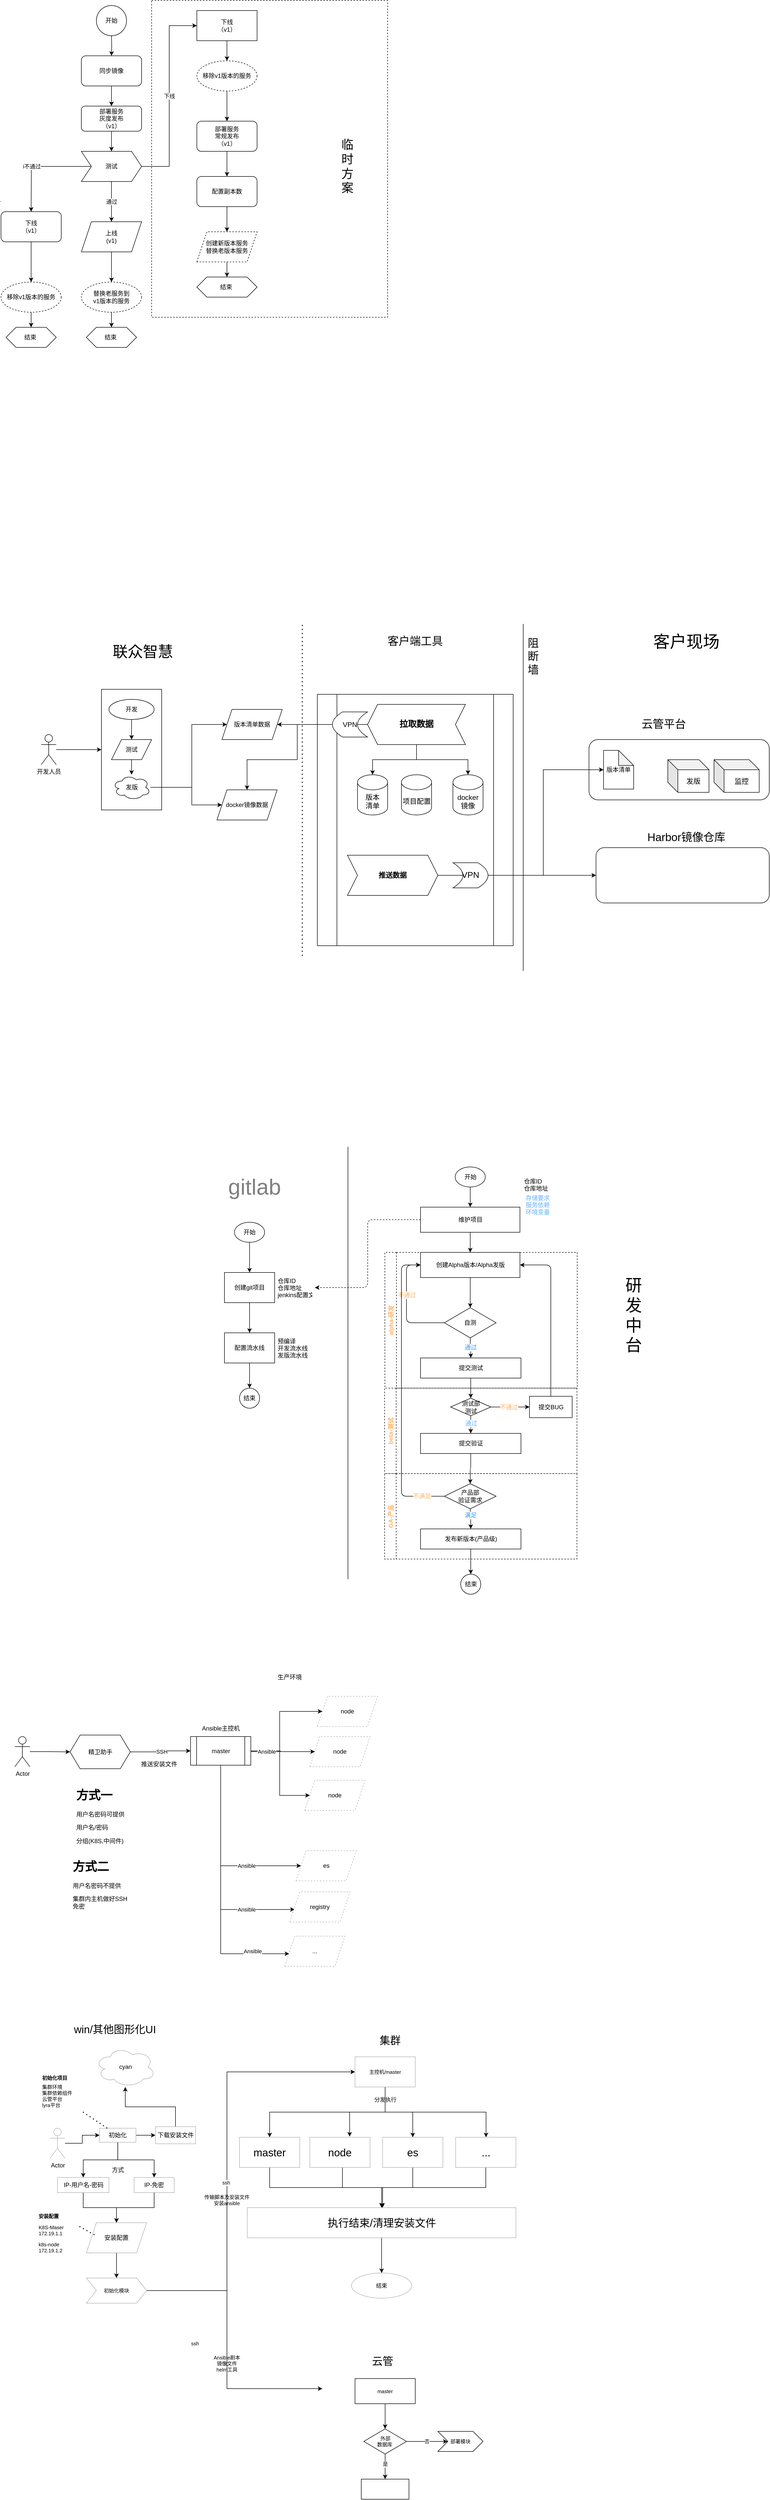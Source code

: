 <mxfile version="20.5.1" type="github">
  <diagram id="aKOXHxGFXrtELs7mGaee" name="第 1 页">
    <mxGraphModel dx="719" dy="487" grid="1" gridSize="10" guides="1" tooltips="1" connect="1" arrows="1" fold="1" page="1" pageScale="1" pageWidth="827" pageHeight="1169" background="none" math="0" shadow="0">
      <root>
        <mxCell id="0" />
        <mxCell id="1" parent="0" />
        <mxCell id="ubwxyJtzHkvPF2N2pRwj-57" value="cyan" style="ellipse;shape=cloud;whiteSpace=wrap;html=1;strokeColor=#B3B3B3;" parent="1" vertex="1">
          <mxGeometry x="197.5" y="4090" width="120" height="80" as="geometry" />
        </mxCell>
        <mxCell id="TaMHbcw07CwSiACDO4ns-48" value="" style="rounded=1;whiteSpace=wrap;html=1;fontSize=33;" parent="1" vertex="1">
          <mxGeometry x="1195" y="1705" width="345" height="110" as="geometry" />
        </mxCell>
        <mxCell id="TaMHbcw07CwSiACDO4ns-46" value="" style="rounded=1;whiteSpace=wrap;html=1;fontSize=33;" parent="1" vertex="1">
          <mxGeometry x="1181" y="1490" width="359" height="120" as="geometry" />
        </mxCell>
        <mxCell id="uRnvMdXlU50FcUm2w8r_-44" value="" style="verticalLabelPosition=bottom;verticalAlign=top;html=1;shape=mxgraph.basic.rect;fillColor2=none;strokeWidth=1;size=20;indent=5;strokeColor=default;dashed=1;" parent="1" vertex="1">
          <mxGeometry x="310" y="20" width="470" height="630" as="geometry" />
        </mxCell>
        <mxCell id="uRnvMdXlU50FcUm2w8r_-13" value="" style="endArrow=none;html=1;rounded=0;" parent="1" edge="1">
          <mxGeometry width="50" height="50" relative="1" as="geometry">
            <mxPoint x="10" y="420" as="sourcePoint" />
            <mxPoint x="9" y="419.406" as="targetPoint" />
          </mxGeometry>
        </mxCell>
        <mxCell id="uRnvMdXlU50FcUm2w8r_-24" style="edgeStyle=orthogonalEdgeStyle;rounded=0;orthogonalLoop=1;jettySize=auto;html=1;" parent="1" target="uRnvMdXlU50FcUm2w8r_-23" edge="1">
          <mxGeometry relative="1" as="geometry">
            <mxPoint x="230" y="90" as="sourcePoint" />
          </mxGeometry>
        </mxCell>
        <mxCell id="uRnvMdXlU50FcUm2w8r_-22" value="开始" style="ellipse;whiteSpace=wrap;html=1;aspect=fixed;" parent="1" vertex="1">
          <mxGeometry x="200" y="30" width="60" height="60" as="geometry" />
        </mxCell>
        <mxCell id="uRnvMdXlU50FcUm2w8r_-26" style="edgeStyle=orthogonalEdgeStyle;rounded=0;orthogonalLoop=1;jettySize=auto;html=1;" parent="1" source="uRnvMdXlU50FcUm2w8r_-23" target="uRnvMdXlU50FcUm2w8r_-25" edge="1">
          <mxGeometry relative="1" as="geometry" />
        </mxCell>
        <mxCell id="uRnvMdXlU50FcUm2w8r_-23" value="同步镜像" style="rounded=1;whiteSpace=wrap;html=1;" parent="1" vertex="1">
          <mxGeometry x="170" y="130" width="120" height="60" as="geometry" />
        </mxCell>
        <mxCell id="uRnvMdXlU50FcUm2w8r_-35" style="edgeStyle=orthogonalEdgeStyle;rounded=0;orthogonalLoop=1;jettySize=auto;html=1;" parent="1" source="uRnvMdXlU50FcUm2w8r_-25" target="uRnvMdXlU50FcUm2w8r_-34" edge="1">
          <mxGeometry relative="1" as="geometry" />
        </mxCell>
        <mxCell id="uRnvMdXlU50FcUm2w8r_-25" value="部署服务&lt;br&gt;灰度发布&lt;br&gt;（v1）" style="rounded=1;whiteSpace=wrap;html=1;" parent="1" vertex="1">
          <mxGeometry x="170" y="230" width="120" height="50" as="geometry" />
        </mxCell>
        <mxCell id="uRnvMdXlU50FcUm2w8r_-41" value="通过" style="edgeStyle=orthogonalEdgeStyle;rounded=0;orthogonalLoop=1;jettySize=auto;html=1;" parent="1" source="uRnvMdXlU50FcUm2w8r_-34" target="uRnvMdXlU50FcUm2w8r_-40" edge="1">
          <mxGeometry relative="1" as="geometry" />
        </mxCell>
        <mxCell id="uRnvMdXlU50FcUm2w8r_-43" value="i不通过" style="edgeStyle=orthogonalEdgeStyle;rounded=0;orthogonalLoop=1;jettySize=auto;html=1;" parent="1" source="uRnvMdXlU50FcUm2w8r_-34" edge="1">
          <mxGeometry x="0.143" relative="1" as="geometry">
            <mxPoint x="70" y="440" as="targetPoint" />
            <mxPoint as="offset" />
          </mxGeometry>
        </mxCell>
        <mxCell id="uRnvMdXlU50FcUm2w8r_-46" value="下线" style="edgeStyle=orthogonalEdgeStyle;rounded=0;orthogonalLoop=1;jettySize=auto;html=1;entryX=0;entryY=0.5;entryDx=0;entryDy=0;" parent="1" source="uRnvMdXlU50FcUm2w8r_-34" target="uRnvMdXlU50FcUm2w8r_-45" edge="1">
          <mxGeometry relative="1" as="geometry" />
        </mxCell>
        <mxCell id="uRnvMdXlU50FcUm2w8r_-34" value="测试" style="shape=step;perimeter=stepPerimeter;whiteSpace=wrap;html=1;fixedSize=1;" parent="1" vertex="1">
          <mxGeometry x="170" y="320" width="120" height="60" as="geometry" />
        </mxCell>
        <mxCell id="uRnvMdXlU50FcUm2w8r_-69" style="edgeStyle=orthogonalEdgeStyle;rounded=0;orthogonalLoop=1;jettySize=auto;html=1;" parent="1" source="uRnvMdXlU50FcUm2w8r_-40" target="uRnvMdXlU50FcUm2w8r_-68" edge="1">
          <mxGeometry relative="1" as="geometry" />
        </mxCell>
        <mxCell id="uRnvMdXlU50FcUm2w8r_-40" value="上线&lt;br&gt;(v1)" style="shape=parallelogram;perimeter=parallelogramPerimeter;whiteSpace=wrap;html=1;fixedSize=1;" parent="1" vertex="1">
          <mxGeometry x="170" y="460" width="120" height="60" as="geometry" />
        </mxCell>
        <mxCell id="uRnvMdXlU50FcUm2w8r_-58" value="" style="edgeStyle=orthogonalEdgeStyle;rounded=0;orthogonalLoop=1;jettySize=auto;html=1;" parent="1" source="uRnvMdXlU50FcUm2w8r_-42" target="uRnvMdXlU50FcUm2w8r_-57" edge="1">
          <mxGeometry relative="1" as="geometry" />
        </mxCell>
        <mxCell id="uRnvMdXlU50FcUm2w8r_-42" value="下线&lt;br&gt;（v1）" style="rounded=1;whiteSpace=wrap;html=1;" parent="1" vertex="1">
          <mxGeometry x="10" y="440" width="120" height="60" as="geometry" />
        </mxCell>
        <mxCell id="uRnvMdXlU50FcUm2w8r_-66" style="edgeStyle=orthogonalEdgeStyle;rounded=0;orthogonalLoop=1;jettySize=auto;html=1;" parent="1" source="uRnvMdXlU50FcUm2w8r_-45" target="uRnvMdXlU50FcUm2w8r_-64" edge="1">
          <mxGeometry relative="1" as="geometry" />
        </mxCell>
        <mxCell id="uRnvMdXlU50FcUm2w8r_-45" value="下线&lt;br&gt;（v1）" style="rounded=0;whiteSpace=wrap;html=1;strokeColor=default;" parent="1" vertex="1">
          <mxGeometry x="400" y="40" width="120" height="60" as="geometry" />
        </mxCell>
        <mxCell id="uRnvMdXlU50FcUm2w8r_-52" value="" style="edgeStyle=orthogonalEdgeStyle;rounded=0;orthogonalLoop=1;jettySize=auto;html=1;" parent="1" source="uRnvMdXlU50FcUm2w8r_-49" target="uRnvMdXlU50FcUm2w8r_-51" edge="1">
          <mxGeometry relative="1" as="geometry" />
        </mxCell>
        <mxCell id="uRnvMdXlU50FcUm2w8r_-49" value="部署服务&lt;br&gt;常规发布&lt;br&gt;（v1）" style="rounded=1;whiteSpace=wrap;html=1;strokeColor=default;" parent="1" vertex="1">
          <mxGeometry x="400" y="260" width="120" height="60" as="geometry" />
        </mxCell>
        <mxCell id="uRnvMdXlU50FcUm2w8r_-54" style="edgeStyle=orthogonalEdgeStyle;rounded=0;orthogonalLoop=1;jettySize=auto;html=1;entryX=0.5;entryY=0;entryDx=0;entryDy=0;" parent="1" source="uRnvMdXlU50FcUm2w8r_-51" target="uRnvMdXlU50FcUm2w8r_-53" edge="1">
          <mxGeometry relative="1" as="geometry" />
        </mxCell>
        <mxCell id="uRnvMdXlU50FcUm2w8r_-51" value="配置副本数" style="whiteSpace=wrap;html=1;rounded=1;" parent="1" vertex="1">
          <mxGeometry x="400" y="370" width="120" height="60" as="geometry" />
        </mxCell>
        <mxCell id="uRnvMdXlU50FcUm2w8r_-56" value="" style="edgeStyle=orthogonalEdgeStyle;rounded=0;orthogonalLoop=1;jettySize=auto;html=1;" parent="1" source="uRnvMdXlU50FcUm2w8r_-53" edge="1">
          <mxGeometry relative="1" as="geometry">
            <mxPoint x="460" y="570" as="targetPoint" />
          </mxGeometry>
        </mxCell>
        <mxCell id="uRnvMdXlU50FcUm2w8r_-53" value="创建新版本服务&lt;br&gt;替换老版本服务" style="shape=parallelogram;perimeter=parallelogramPerimeter;whiteSpace=wrap;html=1;fixedSize=1;strokeColor=default;dashed=1;" parent="1" vertex="1">
          <mxGeometry x="400" y="480" width="120" height="60" as="geometry" />
        </mxCell>
        <mxCell id="uRnvMdXlU50FcUm2w8r_-62" style="edgeStyle=orthogonalEdgeStyle;rounded=0;orthogonalLoop=1;jettySize=auto;html=1;" parent="1" source="uRnvMdXlU50FcUm2w8r_-57" edge="1">
          <mxGeometry relative="1" as="geometry">
            <mxPoint x="70" y="670" as="targetPoint" />
          </mxGeometry>
        </mxCell>
        <mxCell id="uRnvMdXlU50FcUm2w8r_-57" value="移除v1版本的服务" style="ellipse;whiteSpace=wrap;html=1;rounded=1;dashed=1;" parent="1" vertex="1">
          <mxGeometry x="10" y="580" width="120" height="60" as="geometry" />
        </mxCell>
        <mxCell id="uRnvMdXlU50FcUm2w8r_-61" value="结束&amp;nbsp;" style="shape=hexagon;perimeter=hexagonPerimeter2;whiteSpace=wrap;html=1;fixedSize=1;strokeColor=default;" parent="1" vertex="1">
          <mxGeometry x="20" y="670" width="100" height="40" as="geometry" />
        </mxCell>
        <mxCell id="uRnvMdXlU50FcUm2w8r_-67" style="edgeStyle=orthogonalEdgeStyle;rounded=0;orthogonalLoop=1;jettySize=auto;html=1;" parent="1" source="uRnvMdXlU50FcUm2w8r_-64" target="uRnvMdXlU50FcUm2w8r_-49" edge="1">
          <mxGeometry relative="1" as="geometry" />
        </mxCell>
        <mxCell id="uRnvMdXlU50FcUm2w8r_-64" value="移除v1版本的服务" style="ellipse;whiteSpace=wrap;html=1;rounded=1;dashed=1;" parent="1" vertex="1">
          <mxGeometry x="400" y="140" width="120" height="60" as="geometry" />
        </mxCell>
        <mxCell id="uRnvMdXlU50FcUm2w8r_-71" value="" style="edgeStyle=orthogonalEdgeStyle;rounded=0;orthogonalLoop=1;jettySize=auto;html=1;" parent="1" source="uRnvMdXlU50FcUm2w8r_-68" target="uRnvMdXlU50FcUm2w8r_-70" edge="1">
          <mxGeometry relative="1" as="geometry" />
        </mxCell>
        <mxCell id="uRnvMdXlU50FcUm2w8r_-68" value="替换老服务到&lt;br&gt;v1版本的服务" style="ellipse;whiteSpace=wrap;html=1;rounded=1;dashed=1;" parent="1" vertex="1">
          <mxGeometry x="170" y="580" width="120" height="60" as="geometry" />
        </mxCell>
        <mxCell id="uRnvMdXlU50FcUm2w8r_-70" value="结束&amp;nbsp;" style="shape=hexagon;perimeter=hexagonPerimeter2;whiteSpace=wrap;html=1;fixedSize=1;strokeColor=default;" parent="1" vertex="1">
          <mxGeometry x="180" y="670" width="100" height="40" as="geometry" />
        </mxCell>
        <mxCell id="uRnvMdXlU50FcUm2w8r_-72" value="结束&amp;nbsp;" style="shape=hexagon;perimeter=hexagonPerimeter2;whiteSpace=wrap;html=1;fixedSize=1;strokeColor=default;" parent="1" vertex="1">
          <mxGeometry x="400" y="570" width="120" height="40" as="geometry" />
        </mxCell>
        <mxCell id="uRnvMdXlU50FcUm2w8r_-73" value="临&lt;br style=&quot;font-size: 24px;&quot;&gt;时&lt;br style=&quot;font-size: 24px;&quot;&gt;方&lt;br style=&quot;font-size: 24px;&quot;&gt;案" style="text;html=1;strokeColor=none;fillColor=none;align=center;verticalAlign=middle;whiteSpace=wrap;rounded=0;fontSize=24;" parent="1" vertex="1">
          <mxGeometry x="670" y="110" width="60" height="480" as="geometry" />
        </mxCell>
        <mxCell id="TaMHbcw07CwSiACDO4ns-1" value="" style="rounded=0;whiteSpace=wrap;html=1;" parent="1" vertex="1">
          <mxGeometry x="210" y="1390" width="120" height="240" as="geometry" />
        </mxCell>
        <mxCell id="TaMHbcw07CwSiACDO4ns-6" style="edgeStyle=orthogonalEdgeStyle;rounded=0;orthogonalLoop=1;jettySize=auto;html=1;" parent="1" source="TaMHbcw07CwSiACDO4ns-2" target="TaMHbcw07CwSiACDO4ns-1" edge="1">
          <mxGeometry relative="1" as="geometry" />
        </mxCell>
        <mxCell id="TaMHbcw07CwSiACDO4ns-2" value="开发人员" style="shape=umlActor;verticalLabelPosition=bottom;verticalAlign=top;html=1;outlineConnect=0;" parent="1" vertex="1">
          <mxGeometry x="90" y="1480" width="30" height="60" as="geometry" />
        </mxCell>
        <mxCell id="TaMHbcw07CwSiACDO4ns-9" value="" style="edgeStyle=orthogonalEdgeStyle;rounded=0;orthogonalLoop=1;jettySize=auto;html=1;" parent="1" source="TaMHbcw07CwSiACDO4ns-7" target="TaMHbcw07CwSiACDO4ns-8" edge="1">
          <mxGeometry relative="1" as="geometry" />
        </mxCell>
        <mxCell id="TaMHbcw07CwSiACDO4ns-7" value="开发" style="ellipse;whiteSpace=wrap;html=1;" parent="1" vertex="1">
          <mxGeometry x="225" y="1410" width="90" height="40" as="geometry" />
        </mxCell>
        <mxCell id="TaMHbcw07CwSiACDO4ns-11" value="" style="edgeStyle=orthogonalEdgeStyle;rounded=0;orthogonalLoop=1;jettySize=auto;html=1;" parent="1" source="TaMHbcw07CwSiACDO4ns-8" target="TaMHbcw07CwSiACDO4ns-10" edge="1">
          <mxGeometry relative="1" as="geometry" />
        </mxCell>
        <mxCell id="TaMHbcw07CwSiACDO4ns-8" value="测试" style="shape=parallelogram;perimeter=parallelogramPerimeter;whiteSpace=wrap;html=1;fixedSize=1;" parent="1" vertex="1">
          <mxGeometry x="230" y="1490" width="80" height="40" as="geometry" />
        </mxCell>
        <mxCell id="TaMHbcw07CwSiACDO4ns-14" style="edgeStyle=orthogonalEdgeStyle;rounded=0;orthogonalLoop=1;jettySize=auto;html=1;entryX=0;entryY=0.5;entryDx=0;entryDy=0;" parent="1" source="TaMHbcw07CwSiACDO4ns-10" target="TaMHbcw07CwSiACDO4ns-12" edge="1">
          <mxGeometry relative="1" as="geometry">
            <Array as="points">
              <mxPoint x="390" y="1585" />
              <mxPoint x="390" y="1460" />
            </Array>
          </mxGeometry>
        </mxCell>
        <mxCell id="TaMHbcw07CwSiACDO4ns-15" style="edgeStyle=orthogonalEdgeStyle;rounded=0;orthogonalLoop=1;jettySize=auto;html=1;entryX=0;entryY=0.5;entryDx=0;entryDy=0;" parent="1" source="TaMHbcw07CwSiACDO4ns-10" target="TaMHbcw07CwSiACDO4ns-13" edge="1">
          <mxGeometry relative="1" as="geometry">
            <Array as="points">
              <mxPoint x="390" y="1585" />
              <mxPoint x="390" y="1620" />
            </Array>
          </mxGeometry>
        </mxCell>
        <mxCell id="TaMHbcw07CwSiACDO4ns-10" value="发版" style="ellipse;shape=cloud;whiteSpace=wrap;html=1;" parent="1" vertex="1">
          <mxGeometry x="232.5" y="1560" width="75" height="50" as="geometry" />
        </mxCell>
        <mxCell id="TaMHbcw07CwSiACDO4ns-12" value="版本清单数据" style="shape=parallelogram;perimeter=parallelogramPerimeter;whiteSpace=wrap;html=1;fixedSize=1;" parent="1" vertex="1">
          <mxGeometry x="450" y="1430" width="120" height="60" as="geometry" />
        </mxCell>
        <mxCell id="TaMHbcw07CwSiACDO4ns-13" value="docker镜像数据" style="shape=parallelogram;perimeter=parallelogramPerimeter;whiteSpace=wrap;html=1;fixedSize=1;" parent="1" vertex="1">
          <mxGeometry x="440" y="1590" width="120" height="60" as="geometry" />
        </mxCell>
        <mxCell id="TaMHbcw07CwSiACDO4ns-17" value="" style="endArrow=none;dashed=1;html=1;dashPattern=1 3;strokeWidth=2;rounded=0;" parent="1" edge="1">
          <mxGeometry width="50" height="50" relative="1" as="geometry">
            <mxPoint x="610" y="1920" as="sourcePoint" />
            <mxPoint x="610" y="1260" as="targetPoint" />
          </mxGeometry>
        </mxCell>
        <mxCell id="TaMHbcw07CwSiACDO4ns-18" value="联众智慧" style="text;html=1;strokeColor=none;fillColor=none;align=center;verticalAlign=middle;whiteSpace=wrap;rounded=0;fontSize=30;" parent="1" vertex="1">
          <mxGeometry x="180" y="1300" width="225" height="30" as="geometry" />
        </mxCell>
        <mxCell id="TaMHbcw07CwSiACDO4ns-19" value="" style="endArrow=none;html=1;rounded=0;fontSize=30;" parent="1" edge="1">
          <mxGeometry width="50" height="50" relative="1" as="geometry">
            <mxPoint x="1050" y="1950" as="sourcePoint" />
            <mxPoint x="1050" y="1260" as="targetPoint" />
          </mxGeometry>
        </mxCell>
        <mxCell id="TaMHbcw07CwSiACDO4ns-20" value="阻断墙" style="text;html=1;strokeColor=none;fillColor=none;align=center;verticalAlign=middle;whiteSpace=wrap;rounded=0;fontSize=22;" parent="1" vertex="1">
          <mxGeometry x="1050" y="1280" width="40" height="90" as="geometry" />
        </mxCell>
        <mxCell id="TaMHbcw07CwSiACDO4ns-22" value="" style="shape=process;whiteSpace=wrap;html=1;backgroundOutline=1;fontSize=22;" parent="1" vertex="1">
          <mxGeometry x="640" y="1400" width="390" height="500" as="geometry" />
        </mxCell>
        <mxCell id="TaMHbcw07CwSiACDO4ns-23" value="客户端工具" style="text;html=1;strokeColor=none;fillColor=none;align=center;verticalAlign=middle;whiteSpace=wrap;rounded=0;fontSize=22;" parent="1" vertex="1">
          <mxGeometry x="760" y="1280" width="150" height="30" as="geometry" />
        </mxCell>
        <mxCell id="TaMHbcw07CwSiACDO4ns-24" value="docker&lt;br&gt;镜像" style="shape=cylinder3;whiteSpace=wrap;html=1;boundedLbl=1;backgroundOutline=1;size=15;fontSize=14;" parent="1" vertex="1">
          <mxGeometry x="910" y="1560" width="60" height="80" as="geometry" />
        </mxCell>
        <mxCell id="TaMHbcw07CwSiACDO4ns-25" value="版本&lt;br&gt;清单" style="shape=cylinder3;whiteSpace=wrap;html=1;boundedLbl=1;backgroundOutline=1;size=15;fontSize=14;" parent="1" vertex="1">
          <mxGeometry x="720" y="1560" width="60" height="80" as="geometry" />
        </mxCell>
        <mxCell id="TaMHbcw07CwSiACDO4ns-27" style="edgeStyle=orthogonalEdgeStyle;rounded=0;orthogonalLoop=1;jettySize=auto;html=1;entryX=1;entryY=0.5;entryDx=0;entryDy=0;fontSize=14;" parent="1" source="TaMHbcw07CwSiACDO4ns-26" target="TaMHbcw07CwSiACDO4ns-12" edge="1">
          <mxGeometry relative="1" as="geometry" />
        </mxCell>
        <mxCell id="TaMHbcw07CwSiACDO4ns-29" style="edgeStyle=orthogonalEdgeStyle;rounded=0;orthogonalLoop=1;jettySize=auto;html=1;fontSize=14;startArrow=none;" parent="1" source="TaMHbcw07CwSiACDO4ns-28" target="TaMHbcw07CwSiACDO4ns-13" edge="1">
          <mxGeometry relative="1" as="geometry">
            <mxPoint x="740" y="1460" as="sourcePoint" />
            <Array as="points">
              <mxPoint x="600" y="1460" />
              <mxPoint x="600" y="1530" />
              <mxPoint x="500" y="1530" />
            </Array>
          </mxGeometry>
        </mxCell>
        <mxCell id="TaMHbcw07CwSiACDO4ns-30" style="edgeStyle=orthogonalEdgeStyle;rounded=0;orthogonalLoop=1;jettySize=auto;html=1;fontSize=14;" parent="1" source="TaMHbcw07CwSiACDO4ns-26" target="TaMHbcw07CwSiACDO4ns-25" edge="1">
          <mxGeometry relative="1" as="geometry" />
        </mxCell>
        <mxCell id="TaMHbcw07CwSiACDO4ns-31" style="edgeStyle=orthogonalEdgeStyle;rounded=0;orthogonalLoop=1;jettySize=auto;html=1;entryX=0.5;entryY=0;entryDx=0;entryDy=0;entryPerimeter=0;fontSize=14;" parent="1" source="TaMHbcw07CwSiACDO4ns-26" target="TaMHbcw07CwSiACDO4ns-24" edge="1">
          <mxGeometry relative="1" as="geometry" />
        </mxCell>
        <mxCell id="TaMHbcw07CwSiACDO4ns-26" value="" style="shape=step;perimeter=stepPerimeter;whiteSpace=wrap;html=1;fixedSize=1;fontSize=14;rotation=-180;" parent="1" vertex="1">
          <mxGeometry x="740" y="1420" width="195" height="80" as="geometry" />
        </mxCell>
        <mxCell id="TaMHbcw07CwSiACDO4ns-32" value="拉取数据" style="text;html=1;strokeColor=none;fillColor=none;align=center;verticalAlign=middle;whiteSpace=wrap;rounded=0;fontSize=17;fontStyle=1" parent="1" vertex="1">
          <mxGeometry x="790" y="1445" width="95" height="30" as="geometry" />
        </mxCell>
        <mxCell id="TaMHbcw07CwSiACDO4ns-28" value="VPN" style="shape=dataStorage;whiteSpace=wrap;html=1;fixedSize=1;fontSize=14;" parent="1" vertex="1">
          <mxGeometry x="670" y="1435" width="70" height="50" as="geometry" />
        </mxCell>
        <mxCell id="TaMHbcw07CwSiACDO4ns-34" value="项目配置" style="shape=cylinder3;whiteSpace=wrap;html=1;boundedLbl=1;backgroundOutline=1;size=15;fontSize=14;" parent="1" vertex="1">
          <mxGeometry x="807.5" y="1560" width="60" height="80" as="geometry" />
        </mxCell>
        <mxCell id="TaMHbcw07CwSiACDO4ns-50" style="edgeStyle=orthogonalEdgeStyle;rounded=0;orthogonalLoop=1;jettySize=auto;html=1;entryX=0;entryY=0.5;entryDx=0;entryDy=0;fontSize=22;" parent="1" source="TaMHbcw07CwSiACDO4ns-35" target="TaMHbcw07CwSiACDO4ns-48" edge="1">
          <mxGeometry relative="1" as="geometry" />
        </mxCell>
        <mxCell id="TaMHbcw07CwSiACDO4ns-51" style="edgeStyle=orthogonalEdgeStyle;rounded=0;orthogonalLoop=1;jettySize=auto;html=1;fontSize=22;entryX=0;entryY=0.5;entryDx=0;entryDy=0;entryPerimeter=0;" parent="1" source="TaMHbcw07CwSiACDO4ns-35" target="TaMHbcw07CwSiACDO4ns-54" edge="1">
          <mxGeometry relative="1" as="geometry">
            <mxPoint x="1210.0" y="1552.5" as="targetPoint" />
            <Array as="points">
              <mxPoint x="1090" y="1760" />
              <mxPoint x="1090" y="1550" />
            </Array>
          </mxGeometry>
        </mxCell>
        <mxCell id="TaMHbcw07CwSiACDO4ns-35" value="推送数据" style="shape=step;perimeter=stepPerimeter;whiteSpace=wrap;html=1;fixedSize=1;fontSize=14;rotation=0;fontStyle=1" parent="1" vertex="1">
          <mxGeometry x="700" y="1720" width="180" height="80" as="geometry" />
        </mxCell>
        <mxCell id="TaMHbcw07CwSiACDO4ns-36" value="" style="shape=dataStorage;whiteSpace=wrap;html=1;fixedSize=1;fontSize=14;rotation=-180;" parent="1" vertex="1">
          <mxGeometry x="910" y="1735" width="70" height="50" as="geometry" />
        </mxCell>
        <mxCell id="TaMHbcw07CwSiACDO4ns-37" value="VPN" style="text;html=1;strokeColor=none;fillColor=none;align=center;verticalAlign=middle;whiteSpace=wrap;rounded=0;fontSize=17;" parent="1" vertex="1">
          <mxGeometry x="915" y="1745" width="60" height="30" as="geometry" />
        </mxCell>
        <mxCell id="TaMHbcw07CwSiACDO4ns-41" value="客户现场" style="text;html=1;strokeColor=none;fillColor=none;align=center;verticalAlign=middle;whiteSpace=wrap;rounded=0;fontSize=33;fontStyle=0" parent="1" vertex="1">
          <mxGeometry x="1220" y="1280" width="310" height="30" as="geometry" />
        </mxCell>
        <mxCell id="TaMHbcw07CwSiACDO4ns-42" value="云管平台" style="text;html=1;strokeColor=none;fillColor=none;align=center;verticalAlign=middle;whiteSpace=wrap;rounded=0;fontSize=22;fontStyle=0" parent="1" vertex="1">
          <mxGeometry x="1200" y="1445" width="260" height="30" as="geometry" />
        </mxCell>
        <mxCell id="TaMHbcw07CwSiACDO4ns-45" value="Harbor镜像仓库" style="text;html=1;strokeColor=none;fillColor=none;align=center;verticalAlign=middle;whiteSpace=wrap;rounded=0;fontSize=22;fontStyle=0" parent="1" vertex="1">
          <mxGeometry x="1220" y="1670" width="310" height="30" as="geometry" />
        </mxCell>
        <mxCell id="TaMHbcw07CwSiACDO4ns-47" value="发版" style="shape=cube;whiteSpace=wrap;html=1;boundedLbl=1;backgroundOutline=1;darkOpacity=0.05;darkOpacity2=0.1;fontSize=14;" parent="1" vertex="1">
          <mxGeometry x="1338" y="1530" width="82" height="65" as="geometry" />
        </mxCell>
        <mxCell id="TaMHbcw07CwSiACDO4ns-52" value="监控" style="shape=cube;whiteSpace=wrap;html=1;boundedLbl=1;backgroundOutline=1;darkOpacity=0.05;darkOpacity2=0.1;fontSize=14;" parent="1" vertex="1">
          <mxGeometry x="1430" y="1530" width="90" height="65" as="geometry" />
        </mxCell>
        <mxCell id="TaMHbcw07CwSiACDO4ns-54" value="版本清单" style="shape=note;whiteSpace=wrap;html=1;backgroundOutline=1;darkOpacity=0.05;fontSize=12;" parent="1" vertex="1">
          <mxGeometry x="1210" y="1511.5" width="60" height="77" as="geometry" />
        </mxCell>
        <mxCell id="2eoXuniDgy3FarlTxN_e-17" value="" style="edgeStyle=orthogonalEdgeStyle;rounded=0;orthogonalLoop=1;jettySize=auto;html=1;fontSize=12;" parent="1" source="2eoXuniDgy3FarlTxN_e-3" target="2eoXuniDgy3FarlTxN_e-16" edge="1">
          <mxGeometry relative="1" as="geometry" />
        </mxCell>
        <mxCell id="2eoXuniDgy3FarlTxN_e-3" value="配置流水线" style="rounded=0;whiteSpace=wrap;html=1;" parent="1" vertex="1">
          <mxGeometry x="455" y="2670" width="100" height="60" as="geometry" />
        </mxCell>
        <mxCell id="2eoXuniDgy3FarlTxN_e-10" value="" style="edgeStyle=orthogonalEdgeStyle;rounded=0;orthogonalLoop=1;jettySize=auto;html=1;" parent="1" source="2eoXuniDgy3FarlTxN_e-4" target="2eoXuniDgy3FarlTxN_e-3" edge="1">
          <mxGeometry relative="1" as="geometry" />
        </mxCell>
        <mxCell id="2eoXuniDgy3FarlTxN_e-4" value="创建git项目" style="rounded=0;whiteSpace=wrap;html=1;" parent="1" vertex="1">
          <mxGeometry x="455" y="2550" width="100" height="60" as="geometry" />
        </mxCell>
        <mxCell id="2eoXuniDgy3FarlTxN_e-9" value="研&lt;br&gt;发&lt;br&gt;中&lt;br&gt;台" style="text;html=1;strokeColor=none;fillColor=none;align=center;verticalAlign=middle;whiteSpace=wrap;rounded=0;labelBorderColor=none;fontSize=33;" parent="1" vertex="1">
          <mxGeometry x="1202" y="2330" width="136" height="610" as="geometry" />
        </mxCell>
        <mxCell id="2eoXuniDgy3FarlTxN_e-23" style="edgeStyle=orthogonalEdgeStyle;orthogonalLoop=1;jettySize=auto;html=1;fontSize=12;fontColor=default;exitX=0;exitY=0.5;exitDx=0;exitDy=0;rounded=1;dashed=1;" parent="1" source="2eoXuniDgy3FarlTxN_e-11" target="2eoXuniDgy3FarlTxN_e-21" edge="1">
          <mxGeometry relative="1" as="geometry" />
        </mxCell>
        <mxCell id="2eoXuniDgy3FarlTxN_e-29" value="" style="edgeStyle=orthogonalEdgeStyle;rounded=1;orthogonalLoop=1;jettySize=auto;html=1;fontSize=12;fontColor=#FFB366;" parent="1" source="2eoXuniDgy3FarlTxN_e-11" target="2eoXuniDgy3FarlTxN_e-28" edge="1">
          <mxGeometry relative="1" as="geometry" />
        </mxCell>
        <mxCell id="2eoXuniDgy3FarlTxN_e-11" value="维护项目" style="rounded=0;whiteSpace=wrap;html=1;" parent="1" vertex="1">
          <mxGeometry x="845.5" y="2420" width="198" height="50" as="geometry" />
        </mxCell>
        <mxCell id="2eoXuniDgy3FarlTxN_e-15" value="" style="edgeStyle=orthogonalEdgeStyle;rounded=0;orthogonalLoop=1;jettySize=auto;html=1;fontSize=12;" parent="1" source="2eoXuniDgy3FarlTxN_e-13" target="2eoXuniDgy3FarlTxN_e-4" edge="1">
          <mxGeometry relative="1" as="geometry" />
        </mxCell>
        <mxCell id="2eoXuniDgy3FarlTxN_e-13" value="开始" style="ellipse;whiteSpace=wrap;html=1;labelBorderColor=none;fontSize=12;fontColor=default;" parent="1" vertex="1">
          <mxGeometry x="475" y="2450" width="60" height="40" as="geometry" />
        </mxCell>
        <mxCell id="2eoXuniDgy3FarlTxN_e-16" value="结束" style="ellipse;whiteSpace=wrap;html=1;aspect=fixed;labelBorderColor=none;fontSize=12;fontColor=default;" parent="1" vertex="1">
          <mxGeometry x="485" y="2780" width="40" height="40" as="geometry" />
        </mxCell>
        <mxCell id="2eoXuniDgy3FarlTxN_e-21" value="仓库ID&#xa;仓库地址&#xa;jenkins配置文件" style="text;strokeColor=none;fillColor=none;align=left;verticalAlign=middle;spacingLeft=4;spacingRight=4;overflow=hidden;points=[[0,0.5],[1,0.5]];portConstraint=eastwest;rotatable=0;labelBorderColor=none;fontSize=12;fontColor=default;" parent="1" vertex="1">
          <mxGeometry x="555" y="2550" width="80" height="60" as="geometry" />
        </mxCell>
        <mxCell id="2eoXuniDgy3FarlTxN_e-22" value="预编译&#xa;开发流水线&#xa;发版流水线" style="text;strokeColor=none;fillColor=none;align=left;verticalAlign=middle;spacingLeft=4;spacingRight=4;overflow=hidden;points=[[0,0.5],[1,0.5]];portConstraint=eastwest;rotatable=0;labelBorderColor=none;fontSize=12;fontColor=default;" parent="1" vertex="1">
          <mxGeometry x="555" y="2670" width="80" height="60" as="geometry" />
        </mxCell>
        <mxCell id="2eoXuniDgy3FarlTxN_e-24" value="存储要求&#xa;服务依赖&#xa;环境变量" style="text;strokeColor=none;fillColor=none;align=left;verticalAlign=middle;spacingLeft=4;spacingRight=4;overflow=hidden;points=[[0,0.5],[1,0.5]];portConstraint=eastwest;rotatable=0;labelBorderColor=none;fontSize=12;fontColor=#66B2FF;" parent="1" vertex="1">
          <mxGeometry x="1049" y="2390" width="66.5" height="50" as="geometry" />
        </mxCell>
        <mxCell id="2eoXuniDgy3FarlTxN_e-26" value="仓库ID&#xa;仓库地址&#xa;" style="text;strokeColor=none;fillColor=none;align=left;verticalAlign=middle;spacingLeft=4;spacingRight=4;overflow=hidden;points=[[0,0.5],[1,0.5]];portConstraint=eastwest;rotatable=0;labelBorderColor=none;fontSize=12;fontColor=default;" parent="1" vertex="1">
          <mxGeometry x="1045.5" y="2360" width="67" height="40" as="geometry" />
        </mxCell>
        <mxCell id="2eoXuniDgy3FarlTxN_e-31" value="" style="edgeStyle=orthogonalEdgeStyle;rounded=1;orthogonalLoop=1;jettySize=auto;html=1;fontSize=12;fontColor=#FFB366;" parent="1" source="2eoXuniDgy3FarlTxN_e-28" target="2eoXuniDgy3FarlTxN_e-30" edge="1">
          <mxGeometry relative="1" as="geometry" />
        </mxCell>
        <mxCell id="2eoXuniDgy3FarlTxN_e-28" value="创建Alpha版本/Alpha发版" style="rounded=0;whiteSpace=wrap;html=1;" parent="1" vertex="1">
          <mxGeometry x="845.5" y="2510" width="198" height="50" as="geometry" />
        </mxCell>
        <mxCell id="2eoXuniDgy3FarlTxN_e-37" value="" style="edgeStyle=orthogonalEdgeStyle;rounded=1;orthogonalLoop=1;jettySize=auto;html=1;fontSize=12;fontColor=#FFB366;" parent="1" source="2eoXuniDgy3FarlTxN_e-30" target="2eoXuniDgy3FarlTxN_e-36" edge="1">
          <mxGeometry relative="1" as="geometry" />
        </mxCell>
        <mxCell id="2eoXuniDgy3FarlTxN_e-38" value="通过" style="edgeLabel;html=1;align=center;verticalAlign=middle;resizable=0;points=[];fontSize=12;fontColor=#3399FF;" parent="2eoXuniDgy3FarlTxN_e-37" vertex="1" connectable="0">
          <mxGeometry x="-0.068" relative="1" as="geometry">
            <mxPoint as="offset" />
          </mxGeometry>
        </mxCell>
        <mxCell id="2eoXuniDgy3FarlTxN_e-41" style="edgeStyle=orthogonalEdgeStyle;rounded=1;orthogonalLoop=1;jettySize=auto;html=1;entryX=0;entryY=0.5;entryDx=0;entryDy=0;fontSize=12;fontColor=#FFB366;exitX=0;exitY=0.5;exitDx=0;exitDy=0;" parent="1" source="2eoXuniDgy3FarlTxN_e-30" target="2eoXuniDgy3FarlTxN_e-28" edge="1">
          <mxGeometry relative="1" as="geometry">
            <Array as="points">
              <mxPoint x="817.5" y="2650" />
              <mxPoint x="817.5" y="2535" />
            </Array>
          </mxGeometry>
        </mxCell>
        <mxCell id="2eoXuniDgy3FarlTxN_e-42" value="不通过" style="edgeLabel;html=1;align=center;verticalAlign=middle;resizable=0;points=[];fontSize=12;fontColor=#FFB366;" parent="2eoXuniDgy3FarlTxN_e-41" vertex="1" connectable="0">
          <mxGeometry x="0.196" relative="1" as="geometry">
            <mxPoint as="offset" />
          </mxGeometry>
        </mxCell>
        <mxCell id="2eoXuniDgy3FarlTxN_e-30" value="自测" style="rhombus;whiteSpace=wrap;html=1;rounded=0;" parent="1" vertex="1">
          <mxGeometry x="893" y="2620" width="103" height="60" as="geometry" />
        </mxCell>
        <mxCell id="2eoXuniDgy3FarlTxN_e-45" value="" style="edgeStyle=orthogonalEdgeStyle;rounded=1;orthogonalLoop=1;jettySize=auto;html=1;fontSize=12;fontColor=#66B2FF;" parent="1" source="2eoXuniDgy3FarlTxN_e-36" target="2eoXuniDgy3FarlTxN_e-44" edge="1">
          <mxGeometry relative="1" as="geometry" />
        </mxCell>
        <mxCell id="2eoXuniDgy3FarlTxN_e-36" value="提交测试" style="whiteSpace=wrap;html=1;rounded=0;" parent="1" vertex="1">
          <mxGeometry x="845.5" y="2720" width="200" height="40" as="geometry" />
        </mxCell>
        <mxCell id="2eoXuniDgy3FarlTxN_e-48" value="" style="edgeStyle=orthogonalEdgeStyle;rounded=1;orthogonalLoop=1;jettySize=auto;html=1;fontSize=12;fontColor=#66B2FF;" parent="1" source="2eoXuniDgy3FarlTxN_e-44" target="2eoXuniDgy3FarlTxN_e-47" edge="1">
          <mxGeometry relative="1" as="geometry" />
        </mxCell>
        <mxCell id="2eoXuniDgy3FarlTxN_e-49" value="通过" style="edgeLabel;html=1;align=center;verticalAlign=middle;resizable=0;points=[];fontSize=12;fontColor=#66B2FF;" parent="2eoXuniDgy3FarlTxN_e-48" vertex="1" connectable="0">
          <mxGeometry x="-0.348" relative="1" as="geometry">
            <mxPoint as="offset" />
          </mxGeometry>
        </mxCell>
        <mxCell id="2eoXuniDgy3FarlTxN_e-54" value="" style="edgeStyle=orthogonalEdgeStyle;rounded=1;orthogonalLoop=1;jettySize=auto;html=1;fontSize=12;fontColor=#66B2FF;" parent="1" source="2eoXuniDgy3FarlTxN_e-44" target="2eoXuniDgy3FarlTxN_e-53" edge="1">
          <mxGeometry relative="1" as="geometry" />
        </mxCell>
        <mxCell id="2eoXuniDgy3FarlTxN_e-62" value="不通过" style="edgeLabel;html=1;align=center;verticalAlign=middle;resizable=0;points=[];fontSize=12;fontColor=#FFB366;" parent="2eoXuniDgy3FarlTxN_e-54" vertex="1" connectable="0">
          <mxGeometry x="-0.308" relative="1" as="geometry">
            <mxPoint x="9" as="offset" />
          </mxGeometry>
        </mxCell>
        <mxCell id="2eoXuniDgy3FarlTxN_e-44" value="测试部&lt;br&gt;测试" style="rhombus;whiteSpace=wrap;html=1;rounded=0;" parent="1" vertex="1">
          <mxGeometry x="905.5" y="2800" width="80" height="35" as="geometry" />
        </mxCell>
        <mxCell id="2eoXuniDgy3FarlTxN_e-58" value="" style="edgeStyle=orthogonalEdgeStyle;rounded=1;orthogonalLoop=1;jettySize=auto;html=1;fontSize=12;fontColor=#66B2FF;" parent="1" source="2eoXuniDgy3FarlTxN_e-47" target="2eoXuniDgy3FarlTxN_e-57" edge="1">
          <mxGeometry relative="1" as="geometry" />
        </mxCell>
        <mxCell id="2eoXuniDgy3FarlTxN_e-47" value="提交验证" style="whiteSpace=wrap;html=1;rounded=0;" parent="1" vertex="1">
          <mxGeometry x="845.5" y="2870" width="200" height="40" as="geometry" />
        </mxCell>
        <mxCell id="2eoXuniDgy3FarlTxN_e-52" style="edgeStyle=orthogonalEdgeStyle;rounded=1;orthogonalLoop=1;jettySize=auto;html=1;entryX=0.5;entryY=0;entryDx=0;entryDy=0;fontSize=12;fontColor=#66B2FF;" parent="1" source="2eoXuniDgy3FarlTxN_e-51" target="2eoXuniDgy3FarlTxN_e-11" edge="1">
          <mxGeometry relative="1" as="geometry" />
        </mxCell>
        <mxCell id="2eoXuniDgy3FarlTxN_e-51" value="开始" style="ellipse;whiteSpace=wrap;html=1;labelBorderColor=none;fontSize=12;fontColor=default;" parent="1" vertex="1">
          <mxGeometry x="914.5" y="2340" width="60" height="40" as="geometry" />
        </mxCell>
        <mxCell id="2eoXuniDgy3FarlTxN_e-65" style="edgeStyle=orthogonalEdgeStyle;rounded=1;orthogonalLoop=1;jettySize=auto;html=1;entryX=1;entryY=0.5;entryDx=0;entryDy=0;fontSize=12;fontColor=#FFB366;exitX=0.5;exitY=0;exitDx=0;exitDy=0;" parent="1" source="2eoXuniDgy3FarlTxN_e-53" target="2eoXuniDgy3FarlTxN_e-28" edge="1">
          <mxGeometry relative="1" as="geometry">
            <mxPoint x="1125.5" y="2790" as="sourcePoint" />
          </mxGeometry>
        </mxCell>
        <mxCell id="2eoXuniDgy3FarlTxN_e-53" value="提交BUG" style="whiteSpace=wrap;html=1;rounded=0;" parent="1" vertex="1">
          <mxGeometry x="1062.5" y="2796.25" width="85" height="42.5" as="geometry" />
        </mxCell>
        <mxCell id="2eoXuniDgy3FarlTxN_e-67" value="" style="edgeStyle=orthogonalEdgeStyle;rounded=1;orthogonalLoop=1;jettySize=auto;html=1;fontSize=12;fontColor=#FFB366;" parent="1" source="2eoXuniDgy3FarlTxN_e-57" target="2eoXuniDgy3FarlTxN_e-66" edge="1">
          <mxGeometry relative="1" as="geometry" />
        </mxCell>
        <mxCell id="2eoXuniDgy3FarlTxN_e-69" value="满足" style="edgeLabel;html=1;align=center;verticalAlign=middle;resizable=0;points=[];fontSize=12;fontColor=#3399FF;" parent="2eoXuniDgy3FarlTxN_e-67" vertex="1" connectable="0">
          <mxGeometry x="-0.359" relative="1" as="geometry">
            <mxPoint as="offset" />
          </mxGeometry>
        </mxCell>
        <mxCell id="2eoXuniDgy3FarlTxN_e-68" style="edgeStyle=orthogonalEdgeStyle;rounded=1;orthogonalLoop=1;jettySize=auto;html=1;entryX=0;entryY=0.5;entryDx=0;entryDy=0;fontSize=12;fontColor=#FFB366;exitX=0;exitY=0.5;exitDx=0;exitDy=0;" parent="1" source="2eoXuniDgy3FarlTxN_e-57" target="2eoXuniDgy3FarlTxN_e-28" edge="1">
          <mxGeometry relative="1" as="geometry">
            <Array as="points">
              <mxPoint x="807.5" y="2995" />
              <mxPoint x="807.5" y="2535" />
            </Array>
          </mxGeometry>
        </mxCell>
        <mxCell id="2eoXuniDgy3FarlTxN_e-70" value="不满足" style="edgeLabel;html=1;align=center;verticalAlign=middle;resizable=0;points=[];fontSize=12;fontColor=#FFB366;" parent="2eoXuniDgy3FarlTxN_e-68" vertex="1" connectable="0">
          <mxGeometry x="-0.904" relative="1" as="geometry">
            <mxPoint x="-17" as="offset" />
          </mxGeometry>
        </mxCell>
        <mxCell id="2eoXuniDgy3FarlTxN_e-57" value="产品部&lt;br&gt;验证需求" style="rhombus;whiteSpace=wrap;html=1;rounded=0;" parent="1" vertex="1">
          <mxGeometry x="893" y="2970" width="103" height="50" as="geometry" />
        </mxCell>
        <mxCell id="2eoXuniDgy3FarlTxN_e-72" value="" style="edgeStyle=orthogonalEdgeStyle;rounded=1;orthogonalLoop=1;jettySize=auto;html=1;fontSize=12;fontColor=#FFB366;" parent="1" source="2eoXuniDgy3FarlTxN_e-66" target="2eoXuniDgy3FarlTxN_e-71" edge="1">
          <mxGeometry relative="1" as="geometry" />
        </mxCell>
        <mxCell id="2eoXuniDgy3FarlTxN_e-71" value="结束" style="ellipse;whiteSpace=wrap;html=1;aspect=fixed;labelBorderColor=none;fontSize=12;fontColor=default;" parent="1" vertex="1">
          <mxGeometry x="925.5" y="3150" width="40" height="40" as="geometry" />
        </mxCell>
        <mxCell id="2eoXuniDgy3FarlTxN_e-77" value="alpha-研发" style="swimlane;horizontal=0;dashed=1;labelBorderColor=none;fontSize=12;fontColor=#FFB366;" parent="1" vertex="1">
          <mxGeometry x="774.5" y="2510" width="383" height="270" as="geometry" />
        </mxCell>
        <mxCell id="2eoXuniDgy3FarlTxN_e-78" value="beta-测试" style="swimlane;horizontal=0;dashed=1;labelBorderColor=none;fontSize=12;fontColor=#FFB366;" parent="1" vertex="1">
          <mxGeometry x="774" y="2780" width="383" height="170" as="geometry" />
        </mxCell>
        <mxCell id="2eoXuniDgy3FarlTxN_e-83" value="GA-产品" style="swimlane;horizontal=0;dashed=1;labelBorderColor=none;fontSize=12;fontColor=#FFB366;" parent="1" vertex="1">
          <mxGeometry x="774" y="2950" width="383" height="170" as="geometry" />
        </mxCell>
        <mxCell id="2eoXuniDgy3FarlTxN_e-66" value="发布新版本(产品级)" style="whiteSpace=wrap;html=1;rounded=0;" parent="2eoXuniDgy3FarlTxN_e-83" vertex="1">
          <mxGeometry x="71.5" y="110" width="200" height="40" as="geometry" />
        </mxCell>
        <mxCell id="2eoXuniDgy3FarlTxN_e-85" value="" style="endArrow=none;html=1;rounded=1;fontSize=12;fontColor=#FFB366;" parent="1" edge="1">
          <mxGeometry width="50" height="50" relative="1" as="geometry">
            <mxPoint x="701" y="3160" as="sourcePoint" />
            <mxPoint x="701" y="2300" as="targetPoint" />
          </mxGeometry>
        </mxCell>
        <mxCell id="2eoXuniDgy3FarlTxN_e-86" style="edgeStyle=orthogonalEdgeStyle;rounded=1;orthogonalLoop=1;jettySize=auto;html=1;exitX=0.5;exitY=1;exitDx=0;exitDy=0;fontSize=12;fontColor=#FFB366;" parent="1" source="2eoXuniDgy3FarlTxN_e-9" target="2eoXuniDgy3FarlTxN_e-9" edge="1">
          <mxGeometry relative="1" as="geometry" />
        </mxCell>
        <mxCell id="2eoXuniDgy3FarlTxN_e-87" value="gitlab" style="text;html=1;strokeColor=none;fillColor=none;align=center;verticalAlign=middle;whiteSpace=wrap;rounded=0;dashed=1;labelBorderColor=none;fontSize=44;fontColor=#808080;" parent="1" vertex="1">
          <mxGeometry x="405" y="2350" width="220" height="60" as="geometry" />
        </mxCell>
        <mxCell id="ubwxyJtzHkvPF2N2pRwj-4" style="edgeStyle=orthogonalEdgeStyle;rounded=0;orthogonalLoop=1;jettySize=auto;html=1;entryX=0;entryY=0.5;entryDx=0;entryDy=0;" parent="1" source="ubwxyJtzHkvPF2N2pRwj-2" target="ubwxyJtzHkvPF2N2pRwj-3" edge="1">
          <mxGeometry relative="1" as="geometry" />
        </mxCell>
        <mxCell id="ubwxyJtzHkvPF2N2pRwj-2" value="Actor" style="shape=umlActor;verticalLabelPosition=bottom;verticalAlign=top;html=1;outlineConnect=0;" parent="1" vertex="1">
          <mxGeometry x="37.5" y="3473" width="30" height="60" as="geometry" />
        </mxCell>
        <mxCell id="ubwxyJtzHkvPF2N2pRwj-17" style="edgeStyle=orthogonalEdgeStyle;rounded=0;orthogonalLoop=1;jettySize=auto;html=1;" parent="1" source="ubwxyJtzHkvPF2N2pRwj-3" target="ubwxyJtzHkvPF2N2pRwj-9" edge="1">
          <mxGeometry relative="1" as="geometry" />
        </mxCell>
        <mxCell id="ubwxyJtzHkvPF2N2pRwj-23" value="SSH" style="edgeLabel;html=1;align=center;verticalAlign=middle;resizable=0;points=[];" parent="ubwxyJtzHkvPF2N2pRwj-17" vertex="1" connectable="0">
          <mxGeometry x="0.049" y="-1" relative="1" as="geometry">
            <mxPoint as="offset" />
          </mxGeometry>
        </mxCell>
        <mxCell id="ubwxyJtzHkvPF2N2pRwj-3" value="精卫助手" style="shape=hexagon;perimeter=hexagonPerimeter2;whiteSpace=wrap;html=1;fixedSize=1;" parent="1" vertex="1">
          <mxGeometry x="147.5" y="3470" width="120" height="67" as="geometry" />
        </mxCell>
        <mxCell id="ubwxyJtzHkvPF2N2pRwj-8" value="生产环境" style="text;html=1;strokeColor=none;fillColor=none;align=center;verticalAlign=middle;whiteSpace=wrap;rounded=0;" parent="1" vertex="1">
          <mxGeometry x="555" y="3340" width="60" height="30" as="geometry" />
        </mxCell>
        <mxCell id="ubwxyJtzHkvPF2N2pRwj-13" style="edgeStyle=orthogonalEdgeStyle;rounded=0;orthogonalLoop=1;jettySize=auto;html=1;entryX=0;entryY=0.5;entryDx=0;entryDy=0;" parent="1" source="ubwxyJtzHkvPF2N2pRwj-9" target="ubwxyJtzHkvPF2N2pRwj-12" edge="1">
          <mxGeometry relative="1" as="geometry">
            <Array as="points">
              <mxPoint x="565" y="3503" />
              <mxPoint x="565" y="3423" />
            </Array>
          </mxGeometry>
        </mxCell>
        <mxCell id="ubwxyJtzHkvPF2N2pRwj-14" style="edgeStyle=orthogonalEdgeStyle;rounded=0;orthogonalLoop=1;jettySize=auto;html=1;entryX=0;entryY=0.5;entryDx=0;entryDy=0;" parent="1" source="ubwxyJtzHkvPF2N2pRwj-9" target="ubwxyJtzHkvPF2N2pRwj-10" edge="1">
          <mxGeometry relative="1" as="geometry" />
        </mxCell>
        <mxCell id="ubwxyJtzHkvPF2N2pRwj-15" style="edgeStyle=orthogonalEdgeStyle;rounded=0;orthogonalLoop=1;jettySize=auto;html=1;entryX=0;entryY=0.5;entryDx=0;entryDy=0;exitX=1;exitY=0.5;exitDx=0;exitDy=0;" parent="1" source="ubwxyJtzHkvPF2N2pRwj-9" target="ubwxyJtzHkvPF2N2pRwj-11" edge="1">
          <mxGeometry relative="1" as="geometry">
            <Array as="points">
              <mxPoint x="565" y="3503" />
              <mxPoint x="565" y="3590" />
            </Array>
          </mxGeometry>
        </mxCell>
        <mxCell id="ubwxyJtzHkvPF2N2pRwj-28" value="Ansible" style="edgeLabel;html=1;align=center;verticalAlign=middle;resizable=0;points=[];" parent="ubwxyJtzHkvPF2N2pRwj-15" vertex="1" connectable="0">
          <mxGeometry x="-0.778" y="1" relative="1" as="geometry">
            <mxPoint x="10" y="1" as="offset" />
          </mxGeometry>
        </mxCell>
        <mxCell id="ubwxyJtzHkvPF2N2pRwj-21" style="edgeStyle=orthogonalEdgeStyle;rounded=0;orthogonalLoop=1;jettySize=auto;html=1;entryX=0;entryY=0.5;entryDx=0;entryDy=0;" parent="1" source="ubwxyJtzHkvPF2N2pRwj-9" target="ubwxyJtzHkvPF2N2pRwj-18" edge="1">
          <mxGeometry relative="1" as="geometry">
            <Array as="points">
              <mxPoint x="448" y="3730" />
            </Array>
          </mxGeometry>
        </mxCell>
        <mxCell id="ubwxyJtzHkvPF2N2pRwj-26" value="Ansible" style="edgeLabel;html=1;align=center;verticalAlign=middle;resizable=0;points=[];" parent="ubwxyJtzHkvPF2N2pRwj-21" vertex="1" connectable="0">
          <mxGeometry x="0.394" y="-3" relative="1" as="geometry">
            <mxPoint y="-3" as="offset" />
          </mxGeometry>
        </mxCell>
        <mxCell id="ubwxyJtzHkvPF2N2pRwj-22" style="edgeStyle=orthogonalEdgeStyle;rounded=0;orthogonalLoop=1;jettySize=auto;html=1;entryX=0.083;entryY=0.583;entryDx=0;entryDy=0;entryPerimeter=0;" parent="1" source="ubwxyJtzHkvPF2N2pRwj-9" target="ubwxyJtzHkvPF2N2pRwj-19" edge="1">
          <mxGeometry relative="1" as="geometry">
            <Array as="points">
              <mxPoint x="448" y="3817" />
            </Array>
          </mxGeometry>
        </mxCell>
        <mxCell id="ubwxyJtzHkvPF2N2pRwj-27" value="Ansible" style="edgeLabel;html=1;align=center;verticalAlign=middle;resizable=0;points=[];" parent="ubwxyJtzHkvPF2N2pRwj-22" vertex="1" connectable="0">
          <mxGeometry x="0.558" relative="1" as="geometry">
            <mxPoint as="offset" />
          </mxGeometry>
        </mxCell>
        <mxCell id="ubwxyJtzHkvPF2N2pRwj-33" style="edgeStyle=orthogonalEdgeStyle;rounded=0;orthogonalLoop=1;jettySize=auto;html=1;entryX=0.075;entryY=0.583;entryDx=0;entryDy=0;entryPerimeter=0;" parent="1" source="ubwxyJtzHkvPF2N2pRwj-9" target="ubwxyJtzHkvPF2N2pRwj-20" edge="1">
          <mxGeometry relative="1" as="geometry">
            <Array as="points">
              <mxPoint x="448" y="3905" />
            </Array>
          </mxGeometry>
        </mxCell>
        <mxCell id="ubwxyJtzHkvPF2N2pRwj-34" value="Ansible" style="edgeLabel;html=1;align=center;verticalAlign=middle;resizable=0;points=[];" parent="ubwxyJtzHkvPF2N2pRwj-33" vertex="1" connectable="0">
          <mxGeometry x="0.838" relative="1" as="geometry">
            <mxPoint x="-32" y="-5" as="offset" />
          </mxGeometry>
        </mxCell>
        <mxCell id="ubwxyJtzHkvPF2N2pRwj-9" value="master" style="shape=process;whiteSpace=wrap;html=1;backgroundOutline=1;" parent="1" vertex="1">
          <mxGeometry x="387.5" y="3473" width="120" height="57" as="geometry" />
        </mxCell>
        <mxCell id="ubwxyJtzHkvPF2N2pRwj-10" value="node" style="shape=parallelogram;perimeter=parallelogramPerimeter;whiteSpace=wrap;html=1;fixedSize=1;dashed=1;strokeColor=#B3B3B3;" parent="1" vertex="1">
          <mxGeometry x="625" y="3473" width="120" height="60" as="geometry" />
        </mxCell>
        <mxCell id="ubwxyJtzHkvPF2N2pRwj-11" value="node" style="shape=parallelogram;perimeter=parallelogramPerimeter;whiteSpace=wrap;html=1;fixedSize=1;dashed=1;strokeColor=#B3B3B3;" parent="1" vertex="1">
          <mxGeometry x="615" y="3560" width="120" height="60" as="geometry" />
        </mxCell>
        <mxCell id="ubwxyJtzHkvPF2N2pRwj-12" value="node" style="shape=parallelogram;perimeter=parallelogramPerimeter;whiteSpace=wrap;html=1;fixedSize=1;dashed=1;strokeColor=#B3B3B3;" parent="1" vertex="1">
          <mxGeometry x="640" y="3393" width="120" height="60" as="geometry" />
        </mxCell>
        <mxCell id="ubwxyJtzHkvPF2N2pRwj-18" value="es" style="shape=parallelogram;perimeter=parallelogramPerimeter;whiteSpace=wrap;html=1;fixedSize=1;dashed=1;strokeColor=#B3B3B3;" parent="1" vertex="1">
          <mxGeometry x="597.5" y="3700" width="120" height="60" as="geometry" />
        </mxCell>
        <mxCell id="ubwxyJtzHkvPF2N2pRwj-19" value="registry" style="shape=parallelogram;perimeter=parallelogramPerimeter;whiteSpace=wrap;html=1;fixedSize=1;dashed=1;strokeColor=#B3B3B3;" parent="1" vertex="1">
          <mxGeometry x="585" y="3782" width="120" height="60" as="geometry" />
        </mxCell>
        <mxCell id="ubwxyJtzHkvPF2N2pRwj-20" value="..." style="shape=parallelogram;perimeter=parallelogramPerimeter;whiteSpace=wrap;html=1;fixedSize=1;dashed=1;strokeColor=#B3B3B3;" parent="1" vertex="1">
          <mxGeometry x="575" y="3870" width="120" height="60" as="geometry" />
        </mxCell>
        <mxCell id="ubwxyJtzHkvPF2N2pRwj-35" value="&lt;h1&gt;方式一&lt;/h1&gt;&lt;p&gt;用户名密码可提供&lt;/p&gt;&lt;p&gt;用户名/&lt;span style=&quot;background-color: initial;&quot;&gt;密码&lt;/span&gt;&lt;/p&gt;&lt;p&gt;分组(K8S,中间件)&lt;/p&gt;&lt;p&gt;&lt;br&gt;&lt;/p&gt;&lt;p&gt;&lt;br&gt;&lt;/p&gt;" style="text;html=1;strokeColor=none;fillColor=none;spacing=5;spacingTop=-20;whiteSpace=wrap;overflow=hidden;rounded=0;dashed=1;" parent="1" vertex="1">
          <mxGeometry x="155" y="3570" width="130" height="130" as="geometry" />
        </mxCell>
        <mxCell id="ubwxyJtzHkvPF2N2pRwj-36" value="&lt;h1&gt;方式二&lt;/h1&gt;&lt;p&gt;用户名密码不提供&lt;/p&gt;&lt;p&gt;集群内主机做好SSH免密&lt;/p&gt;&lt;p&gt;&lt;br&gt;&lt;/p&gt;" style="text;html=1;strokeColor=none;fillColor=none;spacing=5;spacingTop=-20;whiteSpace=wrap;overflow=hidden;rounded=0;dashed=1;" parent="1" vertex="1">
          <mxGeometry x="147.5" y="3712" width="127.5" height="130" as="geometry" />
        </mxCell>
        <mxCell id="ubwxyJtzHkvPF2N2pRwj-37" value="Ansible主控机" style="text;html=1;strokeColor=none;fillColor=none;align=center;verticalAlign=middle;whiteSpace=wrap;rounded=0;dashed=1;" parent="1" vertex="1">
          <mxGeometry x="397.5" y="3443" width="100" height="27" as="geometry" />
        </mxCell>
        <mxCell id="ubwxyJtzHkvPF2N2pRwj-39" value="推送安装文件" style="text;html=1;strokeColor=none;fillColor=none;align=center;verticalAlign=middle;whiteSpace=wrap;rounded=0;dashed=1;" parent="1" vertex="1">
          <mxGeometry x="285" y="3513" width="80" height="30" as="geometry" />
        </mxCell>
        <mxCell id="ubwxyJtzHkvPF2N2pRwj-48" style="edgeStyle=orthogonalEdgeStyle;rounded=0;orthogonalLoop=1;jettySize=auto;html=1;entryX=0;entryY=0.5;entryDx=0;entryDy=0;" parent="1" source="ubwxyJtzHkvPF2N2pRwj-40" target="ubwxyJtzHkvPF2N2pRwj-44" edge="1">
          <mxGeometry relative="1" as="geometry" />
        </mxCell>
        <mxCell id="ubwxyJtzHkvPF2N2pRwj-40" value="Actor" style="shape=umlActor;verticalLabelPosition=bottom;verticalAlign=top;html=1;outlineConnect=0;strokeColor=#B3B3B3;" parent="1" vertex="1">
          <mxGeometry x="107.5" y="4252" width="30" height="60" as="geometry" />
        </mxCell>
        <mxCell id="ubwxyJtzHkvPF2N2pRwj-47" style="edgeStyle=orthogonalEdgeStyle;rounded=0;orthogonalLoop=1;jettySize=auto;html=1;entryX=0.5;entryY=0;entryDx=0;entryDy=0;" parent="1" source="ubwxyJtzHkvPF2N2pRwj-44" target="ubwxyJtzHkvPF2N2pRwj-51" edge="1">
          <mxGeometry relative="1" as="geometry">
            <mxPoint x="242.529" y="4312" as="targetPoint" />
          </mxGeometry>
        </mxCell>
        <mxCell id="ubwxyJtzHkvPF2N2pRwj-53" style="edgeStyle=orthogonalEdgeStyle;rounded=0;orthogonalLoop=1;jettySize=auto;html=1;entryX=0.5;entryY=0;entryDx=0;entryDy=0;" parent="1" source="ubwxyJtzHkvPF2N2pRwj-44" target="ubwxyJtzHkvPF2N2pRwj-52" edge="1">
          <mxGeometry relative="1" as="geometry" />
        </mxCell>
        <mxCell id="ubwxyJtzHkvPF2N2pRwj-56" value="" style="edgeStyle=orthogonalEdgeStyle;rounded=0;orthogonalLoop=1;jettySize=auto;html=1;" parent="1" source="ubwxyJtzHkvPF2N2pRwj-44" target="ubwxyJtzHkvPF2N2pRwj-55" edge="1">
          <mxGeometry relative="1" as="geometry" />
        </mxCell>
        <mxCell id="ubwxyJtzHkvPF2N2pRwj-44" value="初始化" style="rounded=0;whiteSpace=wrap;html=1;strokeColor=#B3B3B3;" parent="1" vertex="1">
          <mxGeometry x="206.25" y="4252" width="72.5" height="28" as="geometry" />
        </mxCell>
        <mxCell id="ubwxyJtzHkvPF2N2pRwj-62" style="edgeStyle=orthogonalEdgeStyle;rounded=0;orthogonalLoop=1;jettySize=auto;html=1;entryX=0.5;entryY=0;entryDx=0;entryDy=0;" parent="1" source="ubwxyJtzHkvPF2N2pRwj-51" target="ubwxyJtzHkvPF2N2pRwj-59" edge="1">
          <mxGeometry relative="1" as="geometry" />
        </mxCell>
        <mxCell id="ubwxyJtzHkvPF2N2pRwj-51" value="IP-用户名-密码" style="rounded=0;whiteSpace=wrap;html=1;strokeColor=#B3B3B3;" parent="1" vertex="1">
          <mxGeometry x="122.5" y="4350" width="102.5" height="30" as="geometry" />
        </mxCell>
        <mxCell id="ubwxyJtzHkvPF2N2pRwj-63" style="edgeStyle=orthogonalEdgeStyle;rounded=0;orthogonalLoop=1;jettySize=auto;html=1;entryX=0.5;entryY=0;entryDx=0;entryDy=0;" parent="1" source="ubwxyJtzHkvPF2N2pRwj-52" target="ubwxyJtzHkvPF2N2pRwj-59" edge="1">
          <mxGeometry relative="1" as="geometry" />
        </mxCell>
        <mxCell id="ubwxyJtzHkvPF2N2pRwj-52" value="IP-免密" style="rounded=0;whiteSpace=wrap;html=1;strokeColor=#B3B3B3;" parent="1" vertex="1">
          <mxGeometry x="275" y="4350" width="80" height="30" as="geometry" />
        </mxCell>
        <mxCell id="ubwxyJtzHkvPF2N2pRwj-54" value="方式" style="text;html=1;strokeColor=none;fillColor=none;align=center;verticalAlign=middle;whiteSpace=wrap;rounded=0;" parent="1" vertex="1">
          <mxGeometry x="212.5" y="4320" width="60" height="30" as="geometry" />
        </mxCell>
        <mxCell id="ubwxyJtzHkvPF2N2pRwj-58" style="edgeStyle=orthogonalEdgeStyle;rounded=0;orthogonalLoop=1;jettySize=auto;html=1;" parent="1" source="ubwxyJtzHkvPF2N2pRwj-55" target="ubwxyJtzHkvPF2N2pRwj-57" edge="1">
          <mxGeometry relative="1" as="geometry" />
        </mxCell>
        <mxCell id="ubwxyJtzHkvPF2N2pRwj-55" value="下载安装文件" style="whiteSpace=wrap;html=1;strokeColor=#B3B3B3;rounded=0;" parent="1" vertex="1">
          <mxGeometry x="317.5" y="4249" width="80" height="34" as="geometry" />
        </mxCell>
        <mxCell id="ubwxyJtzHkvPF2N2pRwj-69" style="edgeStyle=orthogonalEdgeStyle;rounded=0;orthogonalLoop=1;jettySize=auto;html=1;entryX=0.5;entryY=0;entryDx=0;entryDy=0;fontSize=10;" parent="1" source="ubwxyJtzHkvPF2N2pRwj-59" target="ubwxyJtzHkvPF2N2pRwj-68" edge="1">
          <mxGeometry relative="1" as="geometry" />
        </mxCell>
        <mxCell id="ubwxyJtzHkvPF2N2pRwj-59" value="安装配置" style="shape=parallelogram;perimeter=parallelogramPerimeter;whiteSpace=wrap;html=1;fixedSize=1;strokeColor=#B3B3B3;" parent="1" vertex="1">
          <mxGeometry x="180" y="4440" width="120" height="60" as="geometry" />
        </mxCell>
        <mxCell id="ubwxyJtzHkvPF2N2pRwj-64" value="&lt;h1 style=&quot;font-size: 10px;&quot;&gt;安装配置&lt;/h1&gt;&lt;p style=&quot;font-size: 10px;&quot;&gt;K8S-Maser&lt;br style=&quot;font-size: 10px;&quot;&gt;172.19.1.1&lt;/p&gt;&lt;p style=&quot;font-size: 10px;&quot;&gt;k8s-node&lt;br style=&quot;font-size: 10px;&quot;&gt;&lt;span style=&quot;background-color: initial; font-size: 10px;&quot;&gt;172.19.1.2&lt;/span&gt;&lt;/p&gt;" style="text;html=1;strokeColor=none;fillColor=none;spacing=5;spacingTop=-20;overflow=hidden;rounded=0;fontSize=10;" parent="1" vertex="1">
          <mxGeometry x="80" y="4425" width="86.25" height="90" as="geometry" />
        </mxCell>
        <mxCell id="ubwxyJtzHkvPF2N2pRwj-80" style="edgeStyle=orthogonalEdgeStyle;rounded=0;orthogonalLoop=1;jettySize=auto;html=1;entryX=0.661;entryY=-0.023;entryDx=0;entryDy=0;entryPerimeter=0;fontSize=21;" parent="1" source="ubwxyJtzHkvPF2N2pRwj-65" target="ubwxyJtzHkvPF2N2pRwj-77" edge="1">
          <mxGeometry relative="1" as="geometry" />
        </mxCell>
        <mxCell id="ubwxyJtzHkvPF2N2pRwj-81" style="edgeStyle=orthogonalEdgeStyle;rounded=0;orthogonalLoop=1;jettySize=auto;html=1;entryX=0.5;entryY=0;entryDx=0;entryDy=0;fontSize=21;exitX=0.5;exitY=1;exitDx=0;exitDy=0;" parent="1" source="ubwxyJtzHkvPF2N2pRwj-65" target="ubwxyJtzHkvPF2N2pRwj-78" edge="1">
          <mxGeometry relative="1" as="geometry">
            <mxPoint x="705" y="4180" as="sourcePoint" />
          </mxGeometry>
        </mxCell>
        <mxCell id="ubwxyJtzHkvPF2N2pRwj-82" style="edgeStyle=orthogonalEdgeStyle;rounded=0;orthogonalLoop=1;jettySize=auto;html=1;fontSize=21;" parent="1" source="ubwxyJtzHkvPF2N2pRwj-65" target="ubwxyJtzHkvPF2N2pRwj-79" edge="1">
          <mxGeometry relative="1" as="geometry">
            <Array as="points">
              <mxPoint x="775" y="4220" />
              <mxPoint x="976" y="4220" />
            </Array>
          </mxGeometry>
        </mxCell>
        <mxCell id="ubwxyJtzHkvPF2N2pRwj-83" style="edgeStyle=orthogonalEdgeStyle;rounded=0;orthogonalLoop=1;jettySize=auto;html=1;entryX=0.5;entryY=0;entryDx=0;entryDy=0;fontSize=21;" parent="1" source="ubwxyJtzHkvPF2N2pRwj-65" target="ubwxyJtzHkvPF2N2pRwj-76" edge="1">
          <mxGeometry relative="1" as="geometry">
            <Array as="points">
              <mxPoint x="775" y="4220" />
              <mxPoint x="545" y="4220" />
            </Array>
          </mxGeometry>
        </mxCell>
        <mxCell id="ubwxyJtzHkvPF2N2pRwj-65" value="主控机/master" style="rounded=0;whiteSpace=wrap;html=1;strokeColor=#B3B3B3;fontSize=10;" parent="1" vertex="1">
          <mxGeometry x="715" y="4110" width="120" height="60" as="geometry" />
        </mxCell>
        <mxCell id="ubwxyJtzHkvPF2N2pRwj-66" value="" style="endArrow=none;dashed=1;html=1;dashPattern=1 3;strokeWidth=2;rounded=0;fontSize=10;exitX=1;exitY=0.25;exitDx=0;exitDy=0;" parent="1" source="ubwxyJtzHkvPF2N2pRwj-64" edge="1">
          <mxGeometry width="50" height="50" relative="1" as="geometry">
            <mxPoint x="147.5" y="4515" as="sourcePoint" />
            <mxPoint x="197.5" y="4465" as="targetPoint" />
          </mxGeometry>
        </mxCell>
        <mxCell id="ubwxyJtzHkvPF2N2pRwj-70" style="edgeStyle=orthogonalEdgeStyle;rounded=0;orthogonalLoop=1;jettySize=auto;html=1;entryX=0;entryY=0.5;entryDx=0;entryDy=0;fontSize=10;" parent="1" source="ubwxyJtzHkvPF2N2pRwj-68" target="ubwxyJtzHkvPF2N2pRwj-65" edge="1">
          <mxGeometry relative="1" as="geometry">
            <Array as="points">
              <mxPoint x="460" y="4575" />
              <mxPoint x="460" y="4140" />
              <mxPoint x="515" y="4140" />
            </Array>
          </mxGeometry>
        </mxCell>
        <mxCell id="ubwxyJtzHkvPF2N2pRwj-71" value="ssh" style="edgeLabel;html=1;align=center;verticalAlign=middle;resizable=0;points=[];fontSize=10;" parent="ubwxyJtzHkvPF2N2pRwj-70" vertex="1" connectable="0">
          <mxGeometry x="0.45" y="1" relative="1" as="geometry">
            <mxPoint x="-24" y="221" as="offset" />
          </mxGeometry>
        </mxCell>
        <mxCell id="niFO-DLAnTx82eHoh4Qd-5" style="edgeStyle=orthogonalEdgeStyle;rounded=0;orthogonalLoop=1;jettySize=auto;html=1;fontSize=10;" edge="1" parent="1" source="ubwxyJtzHkvPF2N2pRwj-68">
          <mxGeometry relative="1" as="geometry">
            <mxPoint x="650" y="4770" as="targetPoint" />
            <Array as="points">
              <mxPoint x="460" y="4575" />
              <mxPoint x="460" y="4770" />
            </Array>
          </mxGeometry>
        </mxCell>
        <mxCell id="niFO-DLAnTx82eHoh4Qd-6" value="ssh" style="edgeLabel;html=1;align=center;verticalAlign=middle;resizable=0;points=[];fontSize=10;" vertex="1" connectable="0" parent="niFO-DLAnTx82eHoh4Qd-5">
          <mxGeometry x="0.982" relative="1" as="geometry">
            <mxPoint x="-249" y="-90" as="offset" />
          </mxGeometry>
        </mxCell>
        <mxCell id="ubwxyJtzHkvPF2N2pRwj-68" value="初始化模块" style="shape=step;perimeter=stepPerimeter;whiteSpace=wrap;html=1;fixedSize=1;strokeColor=#B3B3B3;fontSize=10;" parent="1" vertex="1">
          <mxGeometry x="180" y="4550" width="120" height="50" as="geometry" />
        </mxCell>
        <mxCell id="ubwxyJtzHkvPF2N2pRwj-72" value="传输脚本及安装文件&lt;br&gt;安装ansible" style="text;html=1;strokeColor=none;fillColor=none;align=center;verticalAlign=middle;whiteSpace=wrap;rounded=0;fontSize=10;" parent="1" vertex="1">
          <mxGeometry x="395" y="4380" width="130" height="30" as="geometry" />
        </mxCell>
        <mxCell id="ubwxyJtzHkvPF2N2pRwj-73" value="win/其他图形化UI" style="text;html=1;strokeColor=none;fillColor=none;align=center;verticalAlign=middle;whiteSpace=wrap;rounded=0;fontSize=21;" parent="1" vertex="1">
          <mxGeometry x="144" y="4040" width="186" height="30" as="geometry" />
        </mxCell>
        <mxCell id="ubwxyJtzHkvPF2N2pRwj-74" value="集群" style="text;html=1;strokeColor=none;fillColor=none;align=center;verticalAlign=middle;whiteSpace=wrap;rounded=0;fontSize=21;" parent="1" vertex="1">
          <mxGeometry x="685" y="4062" width="200" height="30" as="geometry" />
        </mxCell>
        <mxCell id="ubwxyJtzHkvPF2N2pRwj-87" style="edgeStyle=orthogonalEdgeStyle;rounded=0;orthogonalLoop=1;jettySize=auto;html=1;entryX=0.5;entryY=0;entryDx=0;entryDy=0;fontSize=11;" parent="1" source="ubwxyJtzHkvPF2N2pRwj-76" target="ubwxyJtzHkvPF2N2pRwj-86" edge="1">
          <mxGeometry relative="1" as="geometry" />
        </mxCell>
        <mxCell id="ubwxyJtzHkvPF2N2pRwj-76" value="master" style="rounded=0;whiteSpace=wrap;html=1;strokeColor=#B3B3B3;fontSize=21;" parent="1" vertex="1">
          <mxGeometry x="485" y="4270" width="120" height="60" as="geometry" />
        </mxCell>
        <mxCell id="ubwxyJtzHkvPF2N2pRwj-88" style="edgeStyle=orthogonalEdgeStyle;rounded=0;orthogonalLoop=1;jettySize=auto;html=1;fontSize=11;" parent="1" source="ubwxyJtzHkvPF2N2pRwj-77" edge="1">
          <mxGeometry relative="1" as="geometry">
            <mxPoint x="770" y="4410" as="targetPoint" />
            <Array as="points">
              <mxPoint x="690" y="4370" />
              <mxPoint x="770" y="4370" />
            </Array>
          </mxGeometry>
        </mxCell>
        <mxCell id="ubwxyJtzHkvPF2N2pRwj-77" value="node" style="rounded=0;whiteSpace=wrap;html=1;strokeColor=#B3B3B3;fontSize=21;" parent="1" vertex="1">
          <mxGeometry x="625" y="4270" width="120" height="60" as="geometry" />
        </mxCell>
        <mxCell id="ubwxyJtzHkvPF2N2pRwj-89" style="edgeStyle=orthogonalEdgeStyle;rounded=0;orthogonalLoop=1;jettySize=auto;html=1;entryX=0.5;entryY=0;entryDx=0;entryDy=0;fontSize=11;" parent="1" source="ubwxyJtzHkvPF2N2pRwj-78" target="ubwxyJtzHkvPF2N2pRwj-86" edge="1">
          <mxGeometry relative="1" as="geometry" />
        </mxCell>
        <mxCell id="ubwxyJtzHkvPF2N2pRwj-78" value="es" style="rounded=0;whiteSpace=wrap;html=1;strokeColor=#B3B3B3;fontSize=21;" parent="1" vertex="1">
          <mxGeometry x="770" y="4270" width="120" height="60" as="geometry" />
        </mxCell>
        <mxCell id="ubwxyJtzHkvPF2N2pRwj-90" style="edgeStyle=orthogonalEdgeStyle;rounded=0;orthogonalLoop=1;jettySize=auto;html=1;entryX=0.5;entryY=0;entryDx=0;entryDy=0;fontSize=11;" parent="1" source="ubwxyJtzHkvPF2N2pRwj-79" target="ubwxyJtzHkvPF2N2pRwj-86" edge="1">
          <mxGeometry relative="1" as="geometry" />
        </mxCell>
        <mxCell id="ubwxyJtzHkvPF2N2pRwj-79" value="..." style="rounded=0;whiteSpace=wrap;html=1;strokeColor=#B3B3B3;fontSize=21;" parent="1" vertex="1">
          <mxGeometry x="915.5" y="4270" width="120" height="60" as="geometry" />
        </mxCell>
        <mxCell id="ubwxyJtzHkvPF2N2pRwj-84" value="分发执行" style="text;html=1;strokeColor=none;fillColor=none;align=center;verticalAlign=middle;whiteSpace=wrap;rounded=0;fontSize=11;" parent="1" vertex="1">
          <mxGeometry x="691.5" y="4180" width="167" height="30" as="geometry" />
        </mxCell>
        <mxCell id="ubwxyJtzHkvPF2N2pRwj-92" style="edgeStyle=orthogonalEdgeStyle;rounded=0;orthogonalLoop=1;jettySize=auto;html=1;entryX=0.5;entryY=0;entryDx=0;entryDy=0;fontSize=11;" parent="1" source="ubwxyJtzHkvPF2N2pRwj-86" target="ubwxyJtzHkvPF2N2pRwj-91" edge="1">
          <mxGeometry relative="1" as="geometry" />
        </mxCell>
        <mxCell id="ubwxyJtzHkvPF2N2pRwj-86" value="执行结束/清理安装文件" style="rounded=0;whiteSpace=wrap;html=1;strokeColor=#B3B3B3;fontSize=21;" parent="1" vertex="1">
          <mxGeometry x="500.5" y="4410" width="535" height="60" as="geometry" />
        </mxCell>
        <mxCell id="ubwxyJtzHkvPF2N2pRwj-91" value="结束" style="ellipse;whiteSpace=wrap;html=1;strokeColor=#B3B3B3;fontSize=11;" parent="1" vertex="1">
          <mxGeometry x="708" y="4540" width="120" height="50" as="geometry" />
        </mxCell>
        <mxCell id="niFO-DLAnTx82eHoh4Qd-1" value="&lt;h1 style=&quot;font-size: 10px;&quot;&gt;初始化项目&lt;/h1&gt;&lt;div style=&quot;font-size: 10px;&quot;&gt;集群环境&lt;/div&gt;&lt;div style=&quot;font-size: 10px;&quot;&gt;集群依赖组件&lt;/div&gt;&lt;div style=&quot;font-size: 10px;&quot;&gt;云管平台&lt;/div&gt;&lt;div style=&quot;font-size: 10px;&quot;&gt;lyra平台&lt;/div&gt;" style="text;html=1;strokeColor=none;fillColor=none;spacing=5;spacingTop=-20;whiteSpace=wrap;overflow=hidden;rounded=0;fontSize=10;" vertex="1" parent="1">
          <mxGeometry x="86.88" y="4150" width="83.12" height="80" as="geometry" />
        </mxCell>
        <mxCell id="niFO-DLAnTx82eHoh4Qd-2" value="" style="endArrow=none;dashed=1;html=1;dashPattern=1 3;strokeWidth=2;rounded=0;fontSize=10;" edge="1" parent="1" source="ubwxyJtzHkvPF2N2pRwj-44" target="niFO-DLAnTx82eHoh4Qd-1">
          <mxGeometry width="50" height="50" relative="1" as="geometry">
            <mxPoint x="150" y="4250" as="sourcePoint" />
            <mxPoint x="200" y="4200" as="targetPoint" />
          </mxGeometry>
        </mxCell>
        <mxCell id="niFO-DLAnTx82eHoh4Qd-13" style="edgeStyle=orthogonalEdgeStyle;rounded=0;orthogonalLoop=1;jettySize=auto;html=1;entryX=0.5;entryY=0;entryDx=0;entryDy=0;fontSize=10;" edge="1" parent="1" source="niFO-DLAnTx82eHoh4Qd-4" target="niFO-DLAnTx82eHoh4Qd-12">
          <mxGeometry relative="1" as="geometry" />
        </mxCell>
        <mxCell id="niFO-DLAnTx82eHoh4Qd-4" value="master" style="rounded=0;whiteSpace=wrap;html=1;fontSize=10;" vertex="1" parent="1">
          <mxGeometry x="715" y="4750" width="120" height="50" as="geometry" />
        </mxCell>
        <mxCell id="niFO-DLAnTx82eHoh4Qd-8" value="Ansible剧本&lt;br&gt;镜像文件&lt;br&gt;helm工具" style="text;html=1;strokeColor=none;fillColor=none;align=center;verticalAlign=middle;whiteSpace=wrap;rounded=0;fontSize=10;" vertex="1" parent="1">
          <mxGeometry x="395" y="4690" width="130" height="60" as="geometry" />
        </mxCell>
        <mxCell id="niFO-DLAnTx82eHoh4Qd-11" value="云管" style="text;html=1;strokeColor=none;fillColor=none;align=center;verticalAlign=middle;whiteSpace=wrap;rounded=0;fontSize=21;" vertex="1" parent="1">
          <mxGeometry x="670" y="4700" width="200" height="30" as="geometry" />
        </mxCell>
        <mxCell id="niFO-DLAnTx82eHoh4Qd-15" style="edgeStyle=orthogonalEdgeStyle;rounded=0;orthogonalLoop=1;jettySize=auto;html=1;fontSize=10;" edge="1" parent="1" source="niFO-DLAnTx82eHoh4Qd-12" target="niFO-DLAnTx82eHoh4Qd-14">
          <mxGeometry relative="1" as="geometry" />
        </mxCell>
        <mxCell id="niFO-DLAnTx82eHoh4Qd-16" value="是" style="edgeLabel;html=1;align=center;verticalAlign=middle;resizable=0;points=[];fontSize=10;" vertex="1" connectable="0" parent="niFO-DLAnTx82eHoh4Qd-15">
          <mxGeometry x="0.779" y="-1" relative="1" as="geometry">
            <mxPoint x="1" y="-25" as="offset" />
          </mxGeometry>
        </mxCell>
        <mxCell id="niFO-DLAnTx82eHoh4Qd-20" style="edgeStyle=orthogonalEdgeStyle;rounded=0;orthogonalLoop=1;jettySize=auto;html=1;fontSize=10;" edge="1" parent="1" source="niFO-DLAnTx82eHoh4Qd-12">
          <mxGeometry relative="1" as="geometry">
            <mxPoint x="899.5" y="4875.067" as="targetPoint" />
          </mxGeometry>
        </mxCell>
        <mxCell id="niFO-DLAnTx82eHoh4Qd-21" value="否" style="edgeLabel;html=1;align=center;verticalAlign=middle;resizable=0;points=[];fontSize=10;" vertex="1" connectable="0" parent="niFO-DLAnTx82eHoh4Qd-20">
          <mxGeometry x="0.86" y="-1" relative="1" as="geometry">
            <mxPoint x="-36" y="-1" as="offset" />
          </mxGeometry>
        </mxCell>
        <mxCell id="niFO-DLAnTx82eHoh4Qd-12" value="外部&lt;br&gt;数据库&amp;nbsp;" style="rhombus;whiteSpace=wrap;html=1;fontSize=10;" vertex="1" parent="1">
          <mxGeometry x="732.5" y="4850" width="85" height="50" as="geometry" />
        </mxCell>
        <mxCell id="niFO-DLAnTx82eHoh4Qd-14" value="" style="rounded=0;whiteSpace=wrap;html=1;fontSize=10;" vertex="1" parent="1">
          <mxGeometry x="727.5" y="4950" width="95" height="40" as="geometry" />
        </mxCell>
        <mxCell id="niFO-DLAnTx82eHoh4Qd-22" value="部署模块" style="shape=step;perimeter=stepPerimeter;whiteSpace=wrap;html=1;fixedSize=1;fontSize=10;" vertex="1" parent="1">
          <mxGeometry x="880" y="4855" width="90" height="40" as="geometry" />
        </mxCell>
      </root>
    </mxGraphModel>
  </diagram>
</mxfile>
